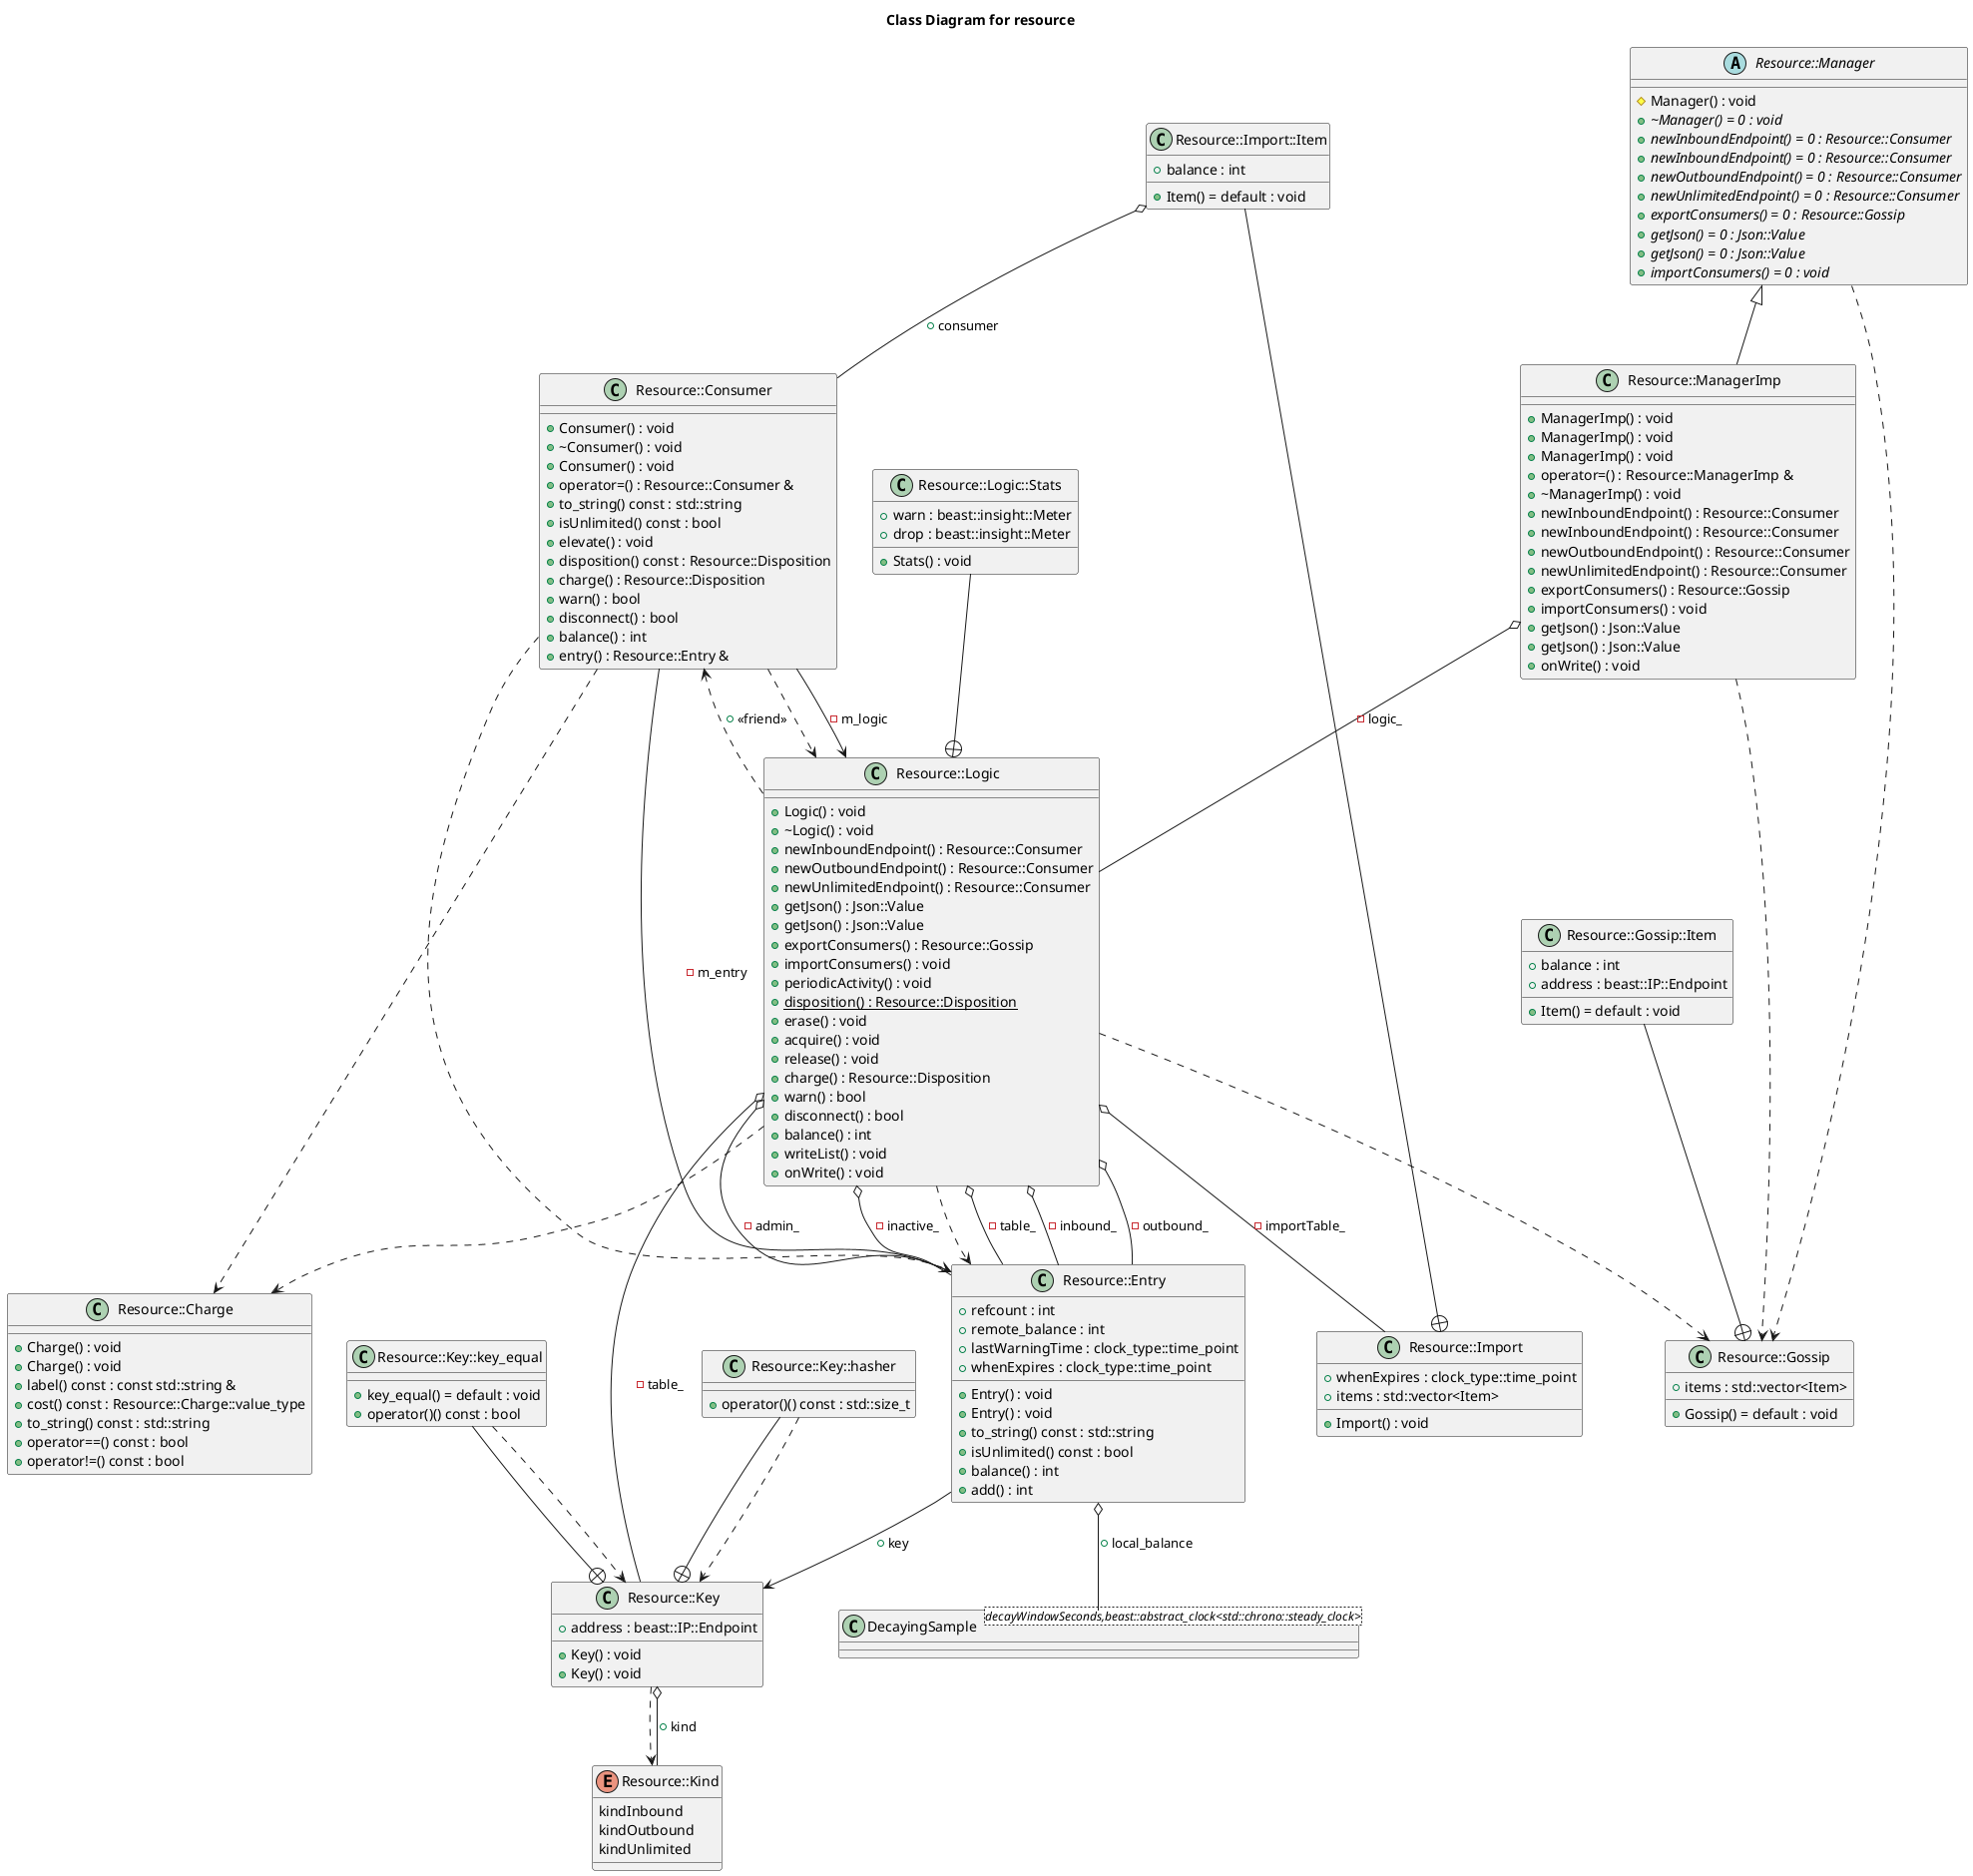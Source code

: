 @startuml
title Class Diagram for resource
class "Resource::Charge" as C_0000253637917185643600
class C_0000253637917185643600 {
+Charge() : void
+Charge() : void
+label() const : const std::string &
+cost() const : Resource::Charge::value_type
+to_string() const : std::string
+operator==() const : bool
+operator!=() const : bool
}
class "Resource::Consumer" as C_0000062221471159367414
class C_0000062221471159367414 {
+Consumer() : void
+~Consumer() : void
+Consumer() : void
+operator=() : Resource::Consumer &
+to_string() const : std::string
+isUnlimited() const : bool
+elevate() : void
+disposition() const : Resource::Disposition
+charge() : Resource::Disposition
+warn() : bool
+disconnect() : bool
+balance() : int
+entry() : Resource::Entry &
}
class "Resource::Gossip" as C_0001451332876977542188
class C_0001451332876977542188 {
+Gossip() = default : void
+items : std::vector<Item>
}
class "Resource::Gossip::Item" as C_0002081276720007034236
class C_0002081276720007034236 {
+Item() = default : void
+balance : int
+address : beast::IP::Endpoint
}
abstract "Resource::Manager" as C_0002239834536044887777
abstract C_0002239834536044887777 {
#Manager() : void
{abstract} +~Manager() = 0 : void
{abstract} +newInboundEndpoint() = 0 : Resource::Consumer
{abstract} +newInboundEndpoint() = 0 : Resource::Consumer
{abstract} +newOutboundEndpoint() = 0 : Resource::Consumer
{abstract} +newUnlimitedEndpoint() = 0 : Resource::Consumer
{abstract} +exportConsumers() = 0 : Resource::Gossip
{abstract} +getJson() = 0 : Json::Value
{abstract} +getJson() = 0 : Json::Value
{abstract} +importConsumers() = 0 : void
}
enum "Resource::Kind" as C_0000908667361104268955
enum C_0000908667361104268955 {
kindInbound
kindOutbound
kindUnlimited
}
class "Resource::Key" as C_0002009592020058514954
class C_0002009592020058514954 {
+Key() : void
+Key() : void
+address : beast::IP::Endpoint
}
class "Resource::Key::hasher" as C_0002236073571112380001
class C_0002236073571112380001 {
+operator()() const : std::size_t
}
class "Resource::Key::key_equal" as C_0000603214845818032417
class C_0000603214845818032417 {
+key_equal() = default : void
+operator()() const : bool
}
class "Resource::Entry" as C_0001922857239110131244
class C_0001922857239110131244 {
+Entry() : void
+Entry() : void
+to_string() const : std::string
+isUnlimited() const : bool
+balance() : int
+add() : int
+refcount : int
+remote_balance : int
+lastWarningTime : clock_type::time_point
+whenExpires : clock_type::time_point
}
class "Resource::Import" as C_0001291936686129808677
class C_0001291936686129808677 {
+Import() : void
+whenExpires : clock_type::time_point
+items : std::vector<Item>
}
class "Resource::Import::Item" as C_0000553565227342579114
class C_0000553565227342579114 {
+Item() = default : void
+balance : int
}
class "Resource::Logic" as C_0000210178746362794481
class C_0000210178746362794481 {
+Logic() : void
+~Logic() : void
+newInboundEndpoint() : Resource::Consumer
+newOutboundEndpoint() : Resource::Consumer
+newUnlimitedEndpoint() : Resource::Consumer
+getJson() : Json::Value
+getJson() : Json::Value
+exportConsumers() : Resource::Gossip
+importConsumers() : void
+periodicActivity() : void
{static} +disposition() : Resource::Disposition
+erase() : void
+acquire() : void
+release() : void
+charge() : Resource::Disposition
+warn() : bool
+disconnect() : bool
+balance() : int
+writeList() : void
+onWrite() : void
}
class "Resource::Logic::Stats" as C_0000053023985211531711
class C_0000053023985211531711 {
+Stats() : void
+warn : beast::insight::Meter
+drop : beast::insight::Meter
}
class "Resource::ManagerImp" as C_0002104993459739792110
class C_0002104993459739792110 {
+ManagerImp() : void
+ManagerImp() : void
+ManagerImp() : void
+operator=() : Resource::ManagerImp &
+~ManagerImp() : void
+newInboundEndpoint() : Resource::Consumer
+newInboundEndpoint() : Resource::Consumer
+newOutboundEndpoint() : Resource::Consumer
+newUnlimitedEndpoint() : Resource::Consumer
+exportConsumers() : Resource::Gossip
+importConsumers() : void
+getJson() : Json::Value
+getJson() : Json::Value
+onWrite() : void
}
class "DecayingSample<decayWindowSeconds,beast::abstract_clock<std::chrono::steady_clock>>" as C_0002198279020674726636
class C_0002198279020674726636 {
}
C_0000062221471159367414 ..> C_0000210178746362794481
C_0000062221471159367414 ..> C_0001922857239110131244
C_0000062221471159367414 ..> C_0000253637917185643600
C_0000062221471159367414 --> C_0000210178746362794481 : -m_logic
C_0000062221471159367414 --> C_0001922857239110131244 : -m_entry
C_0000062221471159367414 <.. C_0000210178746362794481 : +<<friend>>
C_0002081276720007034236 --+ C_0001451332876977542188
C_0002239834536044887777 ..> C_0001451332876977542188
C_0002009592020058514954 ..> C_0000908667361104268955
C_0002009592020058514954 o-- C_0000908667361104268955 : +kind
C_0002236073571112380001 --+ C_0002009592020058514954
C_0002236073571112380001 ..> C_0002009592020058514954
C_0000603214845818032417 --+ C_0002009592020058514954
C_0000603214845818032417 ..> C_0002009592020058514954
C_0001922857239110131244 --> C_0002009592020058514954 : +key
C_0001922857239110131244 o-- C_0002198279020674726636 : +local_balance
C_0000553565227342579114 --+ C_0001291936686129808677
C_0000553565227342579114 o-- C_0000062221471159367414 : +consumer
C_0000210178746362794481 ..> C_0001451332876977542188
C_0000210178746362794481 ..> C_0001922857239110131244
C_0000210178746362794481 ..> C_0000253637917185643600
C_0000210178746362794481 o-- C_0002009592020058514954 : -table_
C_0000210178746362794481 o-- C_0001922857239110131244 : -table_
C_0000210178746362794481 o-- C_0001922857239110131244 : -inbound_
C_0000210178746362794481 o-- C_0001922857239110131244 : -outbound_
C_0000210178746362794481 o-- C_0001922857239110131244 : -admin_
C_0000210178746362794481 o-- C_0001922857239110131244 : -inactive_
C_0000210178746362794481 o-- C_0001291936686129808677 : -importTable_
C_0000053023985211531711 --+ C_0000210178746362794481
C_0002104993459739792110 ..> C_0001451332876977542188
C_0002104993459739792110 o-- C_0000210178746362794481 : -logic_
C_0002239834536044887777 <|-- C_0002104993459739792110
@enduml
